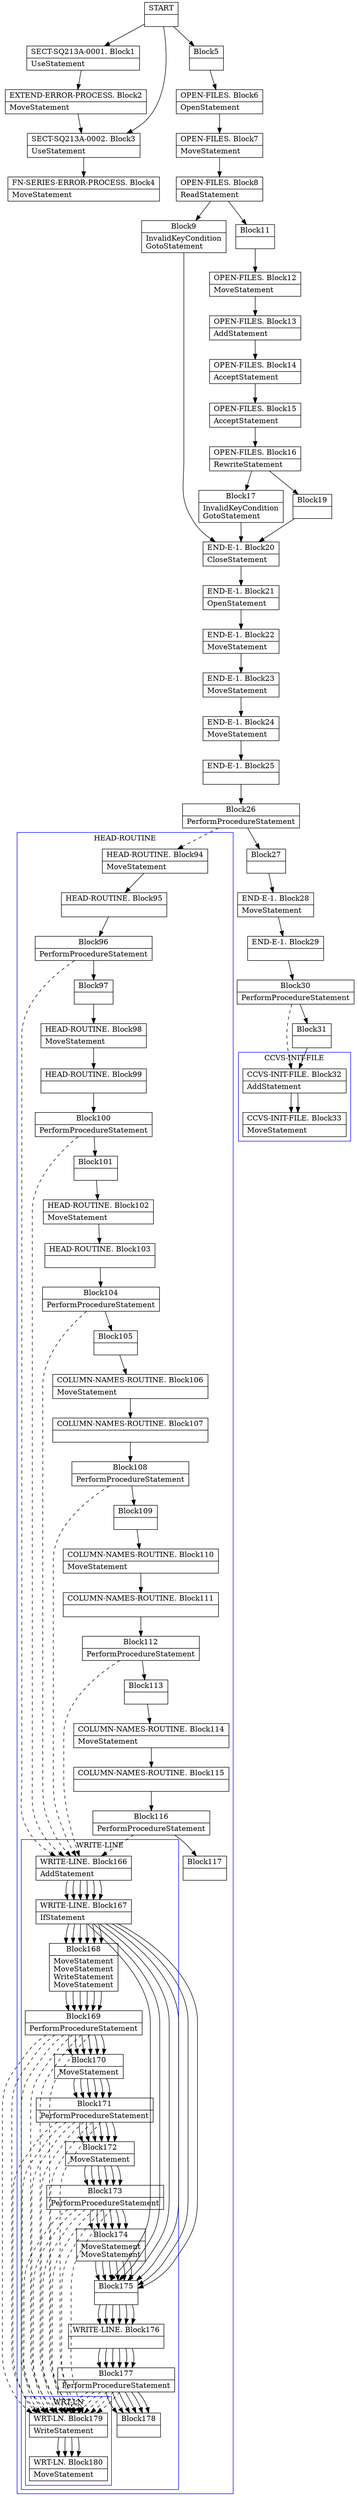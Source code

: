 digraph Cfg {
compound=true;
node [
shape = "record"
]

edge [
arrowtail = "empty"
]
Block0 [
label = "{START|}"
]
Block1 [
label = "{SECT-SQ213A-0001. Block1|UseStatement\l}"
]
Block2 [
label = "{EXTEND-ERROR-PROCESS. Block2|MoveStatement\l}"
]
Block3 [
label = "{SECT-SQ213A-0002. Block3|UseStatement\l}"
]
Block4 [
label = "{FN-SERIES-ERROR-PROCESS. Block4|MoveStatement\l}"
]
Block5 [
label = "{Block5|}"
]
Block6 [
label = "{OPEN-FILES. Block6|OpenStatement\l}"
]
Block7 [
label = "{OPEN-FILES. Block7|MoveStatement\l}"
]
Block8 [
label = "{OPEN-FILES. Block8|ReadStatement\l}"
]
Block9 [
label = "{Block9|InvalidKeyCondition\lGotoStatement\l}"
]
Block20 [
label = "{END-E-1. Block20|CloseStatement\l}"
]
Block21 [
label = "{END-E-1. Block21|OpenStatement\l}"
]
Block22 [
label = "{END-E-1. Block22|MoveStatement\l}"
]
Block23 [
label = "{END-E-1. Block23|MoveStatement\l}"
]
Block24 [
label = "{END-E-1. Block24|MoveStatement\l}"
]
Block25 [
label = "{END-E-1. Block25|}"
]
Block26 [
label = "{Block26|PerformProcedureStatement\l}"
]
subgraph cluster_1{
color = blue;
label = "HEAD-ROUTINE";
Block94 [
label = "{HEAD-ROUTINE. Block94|MoveStatement\l}"
]
Block95 [
label = "{HEAD-ROUTINE. Block95|}"
]
Block96 [
label = "{Block96|PerformProcedureStatement\l}"
]
subgraph cluster_8{
color = blue;
label = "WRITE-LINE";
Block166 [
label = "{WRITE-LINE. Block166|AddStatement\l}"
]
Block167 [
label = "{WRITE-LINE. Block167|IfStatement\l}"
]
Block168 [
label = "{Block168|MoveStatement\lMoveStatement\lWriteStatement\lMoveStatement\l}"
]
Block169 [
label = "{Block169|PerformProcedureStatement\l}"
]
subgraph cluster_21{
color = blue;
label = "WRT-LN";
Block179 [
label = "{WRT-LN. Block179|WriteStatement\l}"
]
Block180 [
label = "{WRT-LN. Block180|MoveStatement\l}"
]
Block179 -> Block180

}
Block169 -> Block179 [style=dashed]

Block170 [
label = "{Block170|MoveStatement\l}"
]
Block171 [
label = "{Block171|PerformProcedureStatement\l}"
]
subgraph cluster_22{
color = blue;
label = "WRT-LN";
Block179 [
label = "{WRT-LN. Block179|WriteStatement\l}"
]
Block180 [
label = "{WRT-LN. Block180|MoveStatement\l}"
]
Block179 -> Block180

}
Block171 -> Block179 [style=dashed]

Block172 [
label = "{Block172|MoveStatement\l}"
]
Block173 [
label = "{Block173|PerformProcedureStatement\l}"
]
subgraph cluster_23{
color = blue;
label = "WRT-LN";
Block179 [
label = "{WRT-LN. Block179|WriteStatement\l}"
]
Block180 [
label = "{WRT-LN. Block180|MoveStatement\l}"
]
Block179 -> Block180

}
Block173 -> Block179 [style=dashed]

Block174 [
label = "{Block174|MoveStatement\lMoveStatement\l}"
]
Block175 [
label = "{Block175|}"
]
Block176 [
label = "{WRITE-LINE. Block176|}"
]
Block177 [
label = "{Block177|PerformProcedureStatement\l}"
]
subgraph cluster_24{
color = blue;
label = "WRT-LN";
Block179 [
label = "{WRT-LN. Block179|WriteStatement\l}"
]
Block180 [
label = "{WRT-LN. Block180|MoveStatement\l}"
]
Block179 -> Block180

}
Block177 -> Block179 [style=dashed]

Block178 [
label = "{Block178|}"
]
Block166 -> Block167
Block167 -> Block168
Block167 -> Block175
Block168 -> Block169
Block169 -> Block170
Block170 -> Block171
Block171 -> Block172
Block172 -> Block173
Block173 -> Block174
Block174 -> Block175
Block175 -> Block176
Block176 -> Block177
Block177 -> Block178

}
Block96 -> Block166 [style=dashed]

Block97 [
label = "{Block97|}"
]
Block98 [
label = "{HEAD-ROUTINE. Block98|MoveStatement\l}"
]
Block99 [
label = "{HEAD-ROUTINE. Block99|}"
]
Block100 [
label = "{Block100|PerformProcedureStatement\l}"
]
subgraph cluster_9{
color = blue;
label = "WRITE-LINE";
Block166 [
label = "{WRITE-LINE. Block166|AddStatement\l}"
]
Block167 [
label = "{WRITE-LINE. Block167|IfStatement\l}"
]
Block168 [
label = "{Block168|MoveStatement\lMoveStatement\lWriteStatement\lMoveStatement\l}"
]
Block169 [
label = "{Block169|PerformProcedureStatement\l}"
]
Block169 -> Block179 [style=dashed]

Block170 [
label = "{Block170|MoveStatement\l}"
]
Block171 [
label = "{Block171|PerformProcedureStatement\l}"
]
Block171 -> Block179 [style=dashed]

Block172 [
label = "{Block172|MoveStatement\l}"
]
Block173 [
label = "{Block173|PerformProcedureStatement\l}"
]
Block173 -> Block179 [style=dashed]

Block174 [
label = "{Block174|MoveStatement\lMoveStatement\l}"
]
Block175 [
label = "{Block175|}"
]
Block176 [
label = "{WRITE-LINE. Block176|}"
]
Block177 [
label = "{Block177|PerformProcedureStatement\l}"
]
Block177 -> Block179 [style=dashed]

Block178 [
label = "{Block178|}"
]
Block166 -> Block167
Block167 -> Block168
Block167 -> Block175
Block168 -> Block169
Block169 -> Block170
Block170 -> Block171
Block171 -> Block172
Block172 -> Block173
Block173 -> Block174
Block174 -> Block175
Block175 -> Block176
Block176 -> Block177
Block177 -> Block178

}
Block100 -> Block166 [style=dashed]

Block101 [
label = "{Block101|}"
]
Block102 [
label = "{HEAD-ROUTINE. Block102|MoveStatement\l}"
]
Block103 [
label = "{HEAD-ROUTINE. Block103|}"
]
Block104 [
label = "{Block104|PerformProcedureStatement\l}"
]
subgraph cluster_10{
color = blue;
label = "WRITE-LINE";
Block166 [
label = "{WRITE-LINE. Block166|AddStatement\l}"
]
Block167 [
label = "{WRITE-LINE. Block167|IfStatement\l}"
]
Block168 [
label = "{Block168|MoveStatement\lMoveStatement\lWriteStatement\lMoveStatement\l}"
]
Block169 [
label = "{Block169|PerformProcedureStatement\l}"
]
Block169 -> Block179 [style=dashed]

Block170 [
label = "{Block170|MoveStatement\l}"
]
Block171 [
label = "{Block171|PerformProcedureStatement\l}"
]
Block171 -> Block179 [style=dashed]

Block172 [
label = "{Block172|MoveStatement\l}"
]
Block173 [
label = "{Block173|PerformProcedureStatement\l}"
]
Block173 -> Block179 [style=dashed]

Block174 [
label = "{Block174|MoveStatement\lMoveStatement\l}"
]
Block175 [
label = "{Block175|}"
]
Block176 [
label = "{WRITE-LINE. Block176|}"
]
Block177 [
label = "{Block177|PerformProcedureStatement\l}"
]
Block177 -> Block179 [style=dashed]

Block178 [
label = "{Block178|}"
]
Block166 -> Block167
Block167 -> Block168
Block167 -> Block175
Block168 -> Block169
Block169 -> Block170
Block170 -> Block171
Block171 -> Block172
Block172 -> Block173
Block173 -> Block174
Block174 -> Block175
Block175 -> Block176
Block176 -> Block177
Block177 -> Block178

}
Block104 -> Block166 [style=dashed]

Block105 [
label = "{Block105|}"
]
Block106 [
label = "{COLUMN-NAMES-ROUTINE. Block106|MoveStatement\l}"
]
Block107 [
label = "{COLUMN-NAMES-ROUTINE. Block107|}"
]
Block108 [
label = "{Block108|PerformProcedureStatement\l}"
]
subgraph cluster_11{
color = blue;
label = "WRITE-LINE";
Block166 [
label = "{WRITE-LINE. Block166|AddStatement\l}"
]
Block167 [
label = "{WRITE-LINE. Block167|IfStatement\l}"
]
Block168 [
label = "{Block168|MoveStatement\lMoveStatement\lWriteStatement\lMoveStatement\l}"
]
Block169 [
label = "{Block169|PerformProcedureStatement\l}"
]
Block169 -> Block179 [style=dashed]

Block170 [
label = "{Block170|MoveStatement\l}"
]
Block171 [
label = "{Block171|PerformProcedureStatement\l}"
]
Block171 -> Block179 [style=dashed]

Block172 [
label = "{Block172|MoveStatement\l}"
]
Block173 [
label = "{Block173|PerformProcedureStatement\l}"
]
Block173 -> Block179 [style=dashed]

Block174 [
label = "{Block174|MoveStatement\lMoveStatement\l}"
]
Block175 [
label = "{Block175|}"
]
Block176 [
label = "{WRITE-LINE. Block176|}"
]
Block177 [
label = "{Block177|PerformProcedureStatement\l}"
]
Block177 -> Block179 [style=dashed]

Block178 [
label = "{Block178|}"
]
Block166 -> Block167
Block167 -> Block168
Block167 -> Block175
Block168 -> Block169
Block169 -> Block170
Block170 -> Block171
Block171 -> Block172
Block172 -> Block173
Block173 -> Block174
Block174 -> Block175
Block175 -> Block176
Block176 -> Block177
Block177 -> Block178

}
Block108 -> Block166 [style=dashed]

Block109 [
label = "{Block109|}"
]
Block110 [
label = "{COLUMN-NAMES-ROUTINE. Block110|MoveStatement\l}"
]
Block111 [
label = "{COLUMN-NAMES-ROUTINE. Block111|}"
]
Block112 [
label = "{Block112|PerformProcedureStatement\l}"
]
subgraph cluster_12{
color = blue;
label = "WRITE-LINE";
Block166 [
label = "{WRITE-LINE. Block166|AddStatement\l}"
]
Block167 [
label = "{WRITE-LINE. Block167|IfStatement\l}"
]
Block168 [
label = "{Block168|MoveStatement\lMoveStatement\lWriteStatement\lMoveStatement\l}"
]
Block169 [
label = "{Block169|PerformProcedureStatement\l}"
]
Block169 -> Block179 [style=dashed]

Block170 [
label = "{Block170|MoveStatement\l}"
]
Block171 [
label = "{Block171|PerformProcedureStatement\l}"
]
Block171 -> Block179 [style=dashed]

Block172 [
label = "{Block172|MoveStatement\l}"
]
Block173 [
label = "{Block173|PerformProcedureStatement\l}"
]
Block173 -> Block179 [style=dashed]

Block174 [
label = "{Block174|MoveStatement\lMoveStatement\l}"
]
Block175 [
label = "{Block175|}"
]
Block176 [
label = "{WRITE-LINE. Block176|}"
]
Block177 [
label = "{Block177|PerformProcedureStatement\l}"
]
Block177 -> Block179 [style=dashed]

Block178 [
label = "{Block178|}"
]
Block166 -> Block167
Block167 -> Block168
Block167 -> Block175
Block168 -> Block169
Block169 -> Block170
Block170 -> Block171
Block171 -> Block172
Block172 -> Block173
Block173 -> Block174
Block174 -> Block175
Block175 -> Block176
Block176 -> Block177
Block177 -> Block178

}
Block112 -> Block166 [style=dashed]

Block113 [
label = "{Block113|}"
]
Block114 [
label = "{COLUMN-NAMES-ROUTINE. Block114|MoveStatement\l}"
]
Block115 [
label = "{COLUMN-NAMES-ROUTINE. Block115|}"
]
Block116 [
label = "{Block116|PerformProcedureStatement\l}"
]
subgraph cluster_13{
color = blue;
label = "WRITE-LINE";
Block166 [
label = "{WRITE-LINE. Block166|AddStatement\l}"
]
Block167 [
label = "{WRITE-LINE. Block167|IfStatement\l}"
]
Block168 [
label = "{Block168|MoveStatement\lMoveStatement\lWriteStatement\lMoveStatement\l}"
]
Block169 [
label = "{Block169|PerformProcedureStatement\l}"
]
Block169 -> Block179 [style=dashed]

Block170 [
label = "{Block170|MoveStatement\l}"
]
Block171 [
label = "{Block171|PerformProcedureStatement\l}"
]
Block171 -> Block179 [style=dashed]

Block172 [
label = "{Block172|MoveStatement\l}"
]
Block173 [
label = "{Block173|PerformProcedureStatement\l}"
]
Block173 -> Block179 [style=dashed]

Block174 [
label = "{Block174|MoveStatement\lMoveStatement\l}"
]
Block175 [
label = "{Block175|}"
]
Block176 [
label = "{WRITE-LINE. Block176|}"
]
Block177 [
label = "{Block177|PerformProcedureStatement\l}"
]
Block177 -> Block179 [style=dashed]

Block178 [
label = "{Block178|}"
]
Block166 -> Block167
Block167 -> Block168
Block167 -> Block175
Block168 -> Block169
Block169 -> Block170
Block170 -> Block171
Block171 -> Block172
Block172 -> Block173
Block173 -> Block174
Block174 -> Block175
Block175 -> Block176
Block176 -> Block177
Block177 -> Block178

}
Block116 -> Block166 [style=dashed]

Block117 [
label = "{Block117|}"
]
Block94 -> Block95
Block95 -> Block96
Block96 -> Block97
Block97 -> Block98
Block98 -> Block99
Block99 -> Block100
Block100 -> Block101
Block101 -> Block102
Block102 -> Block103
Block103 -> Block104
Block104 -> Block105
Block105 -> Block106
Block106 -> Block107
Block107 -> Block108
Block108 -> Block109
Block109 -> Block110
Block110 -> Block111
Block111 -> Block112
Block112 -> Block113
Block113 -> Block114
Block114 -> Block115
Block115 -> Block116
Block116 -> Block117

}
Block26 -> Block94 [style=dashed]

Block27 [
label = "{Block27|}"
]
Block28 [
label = "{END-E-1. Block28|MoveStatement\l}"
]
Block29 [
label = "{END-E-1. Block29|}"
]
Block30 [
label = "{Block30|PerformProcedureStatement\l}"
]
subgraph cluster_2{
color = blue;
label = "CCVS-INIT-FILE";
Block32 [
label = "{CCVS-INIT-FILE. Block32|AddStatement\l}"
]
Block33 [
label = "{CCVS-INIT-FILE. Block33|MoveStatement\l}"
]
Block32 -> Block33

}
Block30 -> Block32 [style=dashed]

Block31 [
label = "{Block31|}"
]
Block32 [
label = "{CCVS-INIT-FILE. Block32|AddStatement\l}"
]
Block33 [
label = "{CCVS-INIT-FILE. Block33|MoveStatement\l}"
]
Block11 [
label = "{Block11|}"
]
Block12 [
label = "{OPEN-FILES. Block12|MoveStatement\l}"
]
Block13 [
label = "{OPEN-FILES. Block13|AddStatement\l}"
]
Block14 [
label = "{OPEN-FILES. Block14|AcceptStatement\l}"
]
Block15 [
label = "{OPEN-FILES. Block15|AcceptStatement\l}"
]
Block16 [
label = "{OPEN-FILES. Block16|RewriteStatement\l}"
]
Block17 [
label = "{Block17|InvalidKeyCondition\lGotoStatement\l}"
]
Block19 [
label = "{Block19|}"
]
Block0 -> Block1
Block0 -> Block5
Block0 -> Block3
Block1 -> Block2
Block2 -> Block3
Block3 -> Block4
Block5 -> Block6
Block6 -> Block7
Block7 -> Block8
Block8 -> Block9
Block8 -> Block11
Block9 -> Block20
Block20 -> Block21
Block21 -> Block22
Block22 -> Block23
Block23 -> Block24
Block24 -> Block25
Block25 -> Block26
Block26 -> Block27
Block27 -> Block28
Block28 -> Block29
Block29 -> Block30
Block30 -> Block31
Block31 -> Block32
Block32 -> Block33
Block11 -> Block12
Block12 -> Block13
Block13 -> Block14
Block14 -> Block15
Block15 -> Block16
Block16 -> Block17
Block16 -> Block19
Block17 -> Block20
Block19 -> Block20

}
